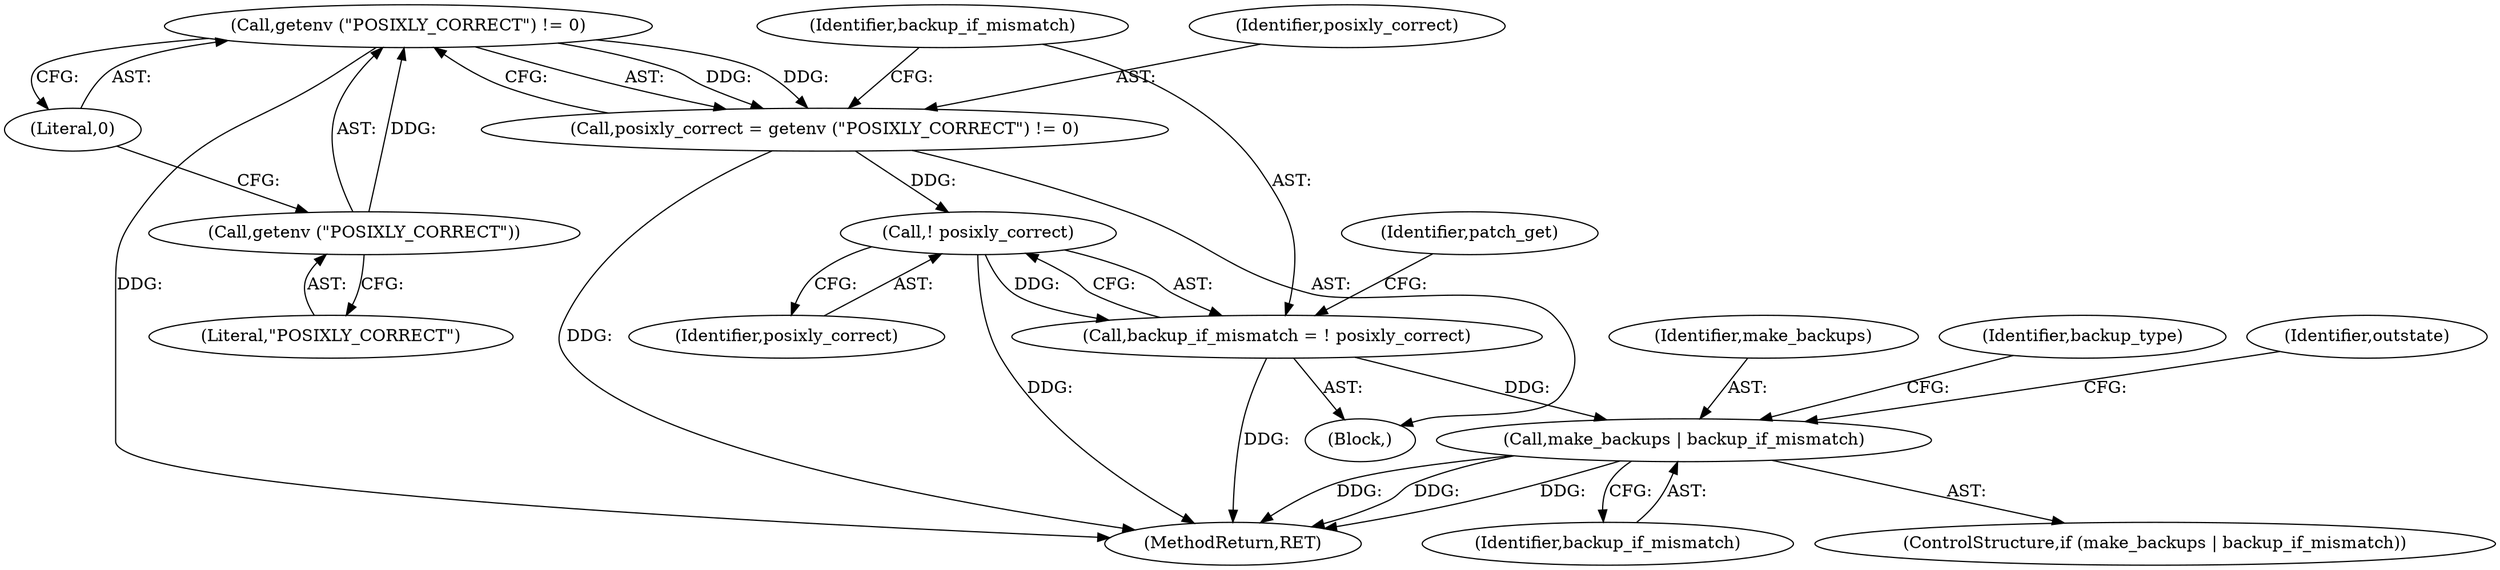 digraph "0_savannah_17953b5893f7c9835f0dd2a704ba04e0371d2cbd@API" {
"1000208" [label="(Call,getenv (\"POSIXLY_CORRECT\") != 0)"];
"1000209" [label="(Call,getenv (\"POSIXLY_CORRECT\"))"];
"1000206" [label="(Call,posixly_correct = getenv (\"POSIXLY_CORRECT\") != 0)"];
"1000214" [label="(Call,! posixly_correct)"];
"1000212" [label="(Call,backup_if_mismatch = ! posixly_correct)"];
"1000275" [label="(Call,make_backups | backup_if_mismatch)"];
"1000209" [label="(Call,getenv (\"POSIXLY_CORRECT\"))"];
"1000207" [label="(Identifier,posixly_correct)"];
"1000276" [label="(Identifier,make_backups)"];
"1000213" [label="(Identifier,backup_if_mismatch)"];
"1000212" [label="(Call,backup_if_mismatch = ! posixly_correct)"];
"1000208" [label="(Call,getenv (\"POSIXLY_CORRECT\") != 0)"];
"1000275" [label="(Call,make_backups | backup_if_mismatch)"];
"1000277" [label="(Identifier,backup_if_mismatch)"];
"1000279" [label="(Identifier,backup_type)"];
"1000217" [label="(Identifier,patch_get)"];
"1000285" [label="(Identifier,outstate)"];
"1000126" [label="(Block,)"];
"1000206" [label="(Call,posixly_correct = getenv (\"POSIXLY_CORRECT\") != 0)"];
"1000214" [label="(Call,! posixly_correct)"];
"1000211" [label="(Literal,0)"];
"1000215" [label="(Identifier,posixly_correct)"];
"1000311" [label="(MethodReturn,RET)"];
"1000274" [label="(ControlStructure,if (make_backups | backup_if_mismatch))"];
"1000210" [label="(Literal,\"POSIXLY_CORRECT\")"];
"1000208" -> "1000206"  [label="AST: "];
"1000208" -> "1000211"  [label="CFG: "];
"1000209" -> "1000208"  [label="AST: "];
"1000211" -> "1000208"  [label="AST: "];
"1000206" -> "1000208"  [label="CFG: "];
"1000208" -> "1000311"  [label="DDG: "];
"1000208" -> "1000206"  [label="DDG: "];
"1000208" -> "1000206"  [label="DDG: "];
"1000209" -> "1000208"  [label="DDG: "];
"1000209" -> "1000210"  [label="CFG: "];
"1000210" -> "1000209"  [label="AST: "];
"1000211" -> "1000209"  [label="CFG: "];
"1000206" -> "1000126"  [label="AST: "];
"1000207" -> "1000206"  [label="AST: "];
"1000213" -> "1000206"  [label="CFG: "];
"1000206" -> "1000311"  [label="DDG: "];
"1000206" -> "1000214"  [label="DDG: "];
"1000214" -> "1000212"  [label="AST: "];
"1000214" -> "1000215"  [label="CFG: "];
"1000215" -> "1000214"  [label="AST: "];
"1000212" -> "1000214"  [label="CFG: "];
"1000214" -> "1000311"  [label="DDG: "];
"1000214" -> "1000212"  [label="DDG: "];
"1000212" -> "1000126"  [label="AST: "];
"1000213" -> "1000212"  [label="AST: "];
"1000217" -> "1000212"  [label="CFG: "];
"1000212" -> "1000311"  [label="DDG: "];
"1000212" -> "1000275"  [label="DDG: "];
"1000275" -> "1000274"  [label="AST: "];
"1000275" -> "1000277"  [label="CFG: "];
"1000276" -> "1000275"  [label="AST: "];
"1000277" -> "1000275"  [label="AST: "];
"1000279" -> "1000275"  [label="CFG: "];
"1000285" -> "1000275"  [label="CFG: "];
"1000275" -> "1000311"  [label="DDG: "];
"1000275" -> "1000311"  [label="DDG: "];
"1000275" -> "1000311"  [label="DDG: "];
}
